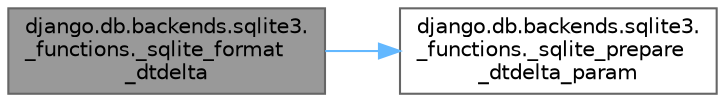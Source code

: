 digraph "django.db.backends.sqlite3._functions._sqlite_format_dtdelta"
{
 // LATEX_PDF_SIZE
  bgcolor="transparent";
  edge [fontname=Helvetica,fontsize=10,labelfontname=Helvetica,labelfontsize=10];
  node [fontname=Helvetica,fontsize=10,shape=box,height=0.2,width=0.4];
  rankdir="LR";
  Node1 [id="Node000001",label="django.db.backends.sqlite3.\l_functions._sqlite_format\l_dtdelta",height=0.2,width=0.4,color="gray40", fillcolor="grey60", style="filled", fontcolor="black",tooltip=" "];
  Node1 -> Node2 [id="edge1_Node000001_Node000002",color="steelblue1",style="solid",tooltip=" "];
  Node2 [id="Node000002",label="django.db.backends.sqlite3.\l_functions._sqlite_prepare\l_dtdelta_param",height=0.2,width=0.4,color="grey40", fillcolor="white", style="filled",URL="$namespacedjango_1_1db_1_1backends_1_1sqlite3_1_1__functions.html#a1e27ae54a52d07511ca4def8ce0dfb69",tooltip=" "];
}
